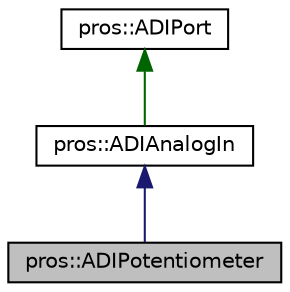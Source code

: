 digraph "pros::ADIPotentiometer"
{
 // LATEX_PDF_SIZE
  edge [fontname="Helvetica",fontsize="10",labelfontname="Helvetica",labelfontsize="10"];
  node [fontname="Helvetica",fontsize="10",shape=record];
  Node1 [label="pros::ADIPotentiometer",height=0.2,width=0.4,color="black", fillcolor="grey75", style="filled", fontcolor="black",tooltip=" "];
  Node2 -> Node1 [dir="back",color="midnightblue",fontsize="10",style="solid"];
  Node2 [label="pros::ADIAnalogIn",height=0.2,width=0.4,color="black", fillcolor="white", style="filled",URL="$classpros_1_1ADIAnalogIn.html",tooltip=" "];
  Node3 -> Node2 [dir="back",color="darkgreen",fontsize="10",style="solid"];
  Node3 [label="pros::ADIPort",height=0.2,width=0.4,color="black", fillcolor="white", style="filled",URL="$classpros_1_1ADIPort.html",tooltip=" "];
}

